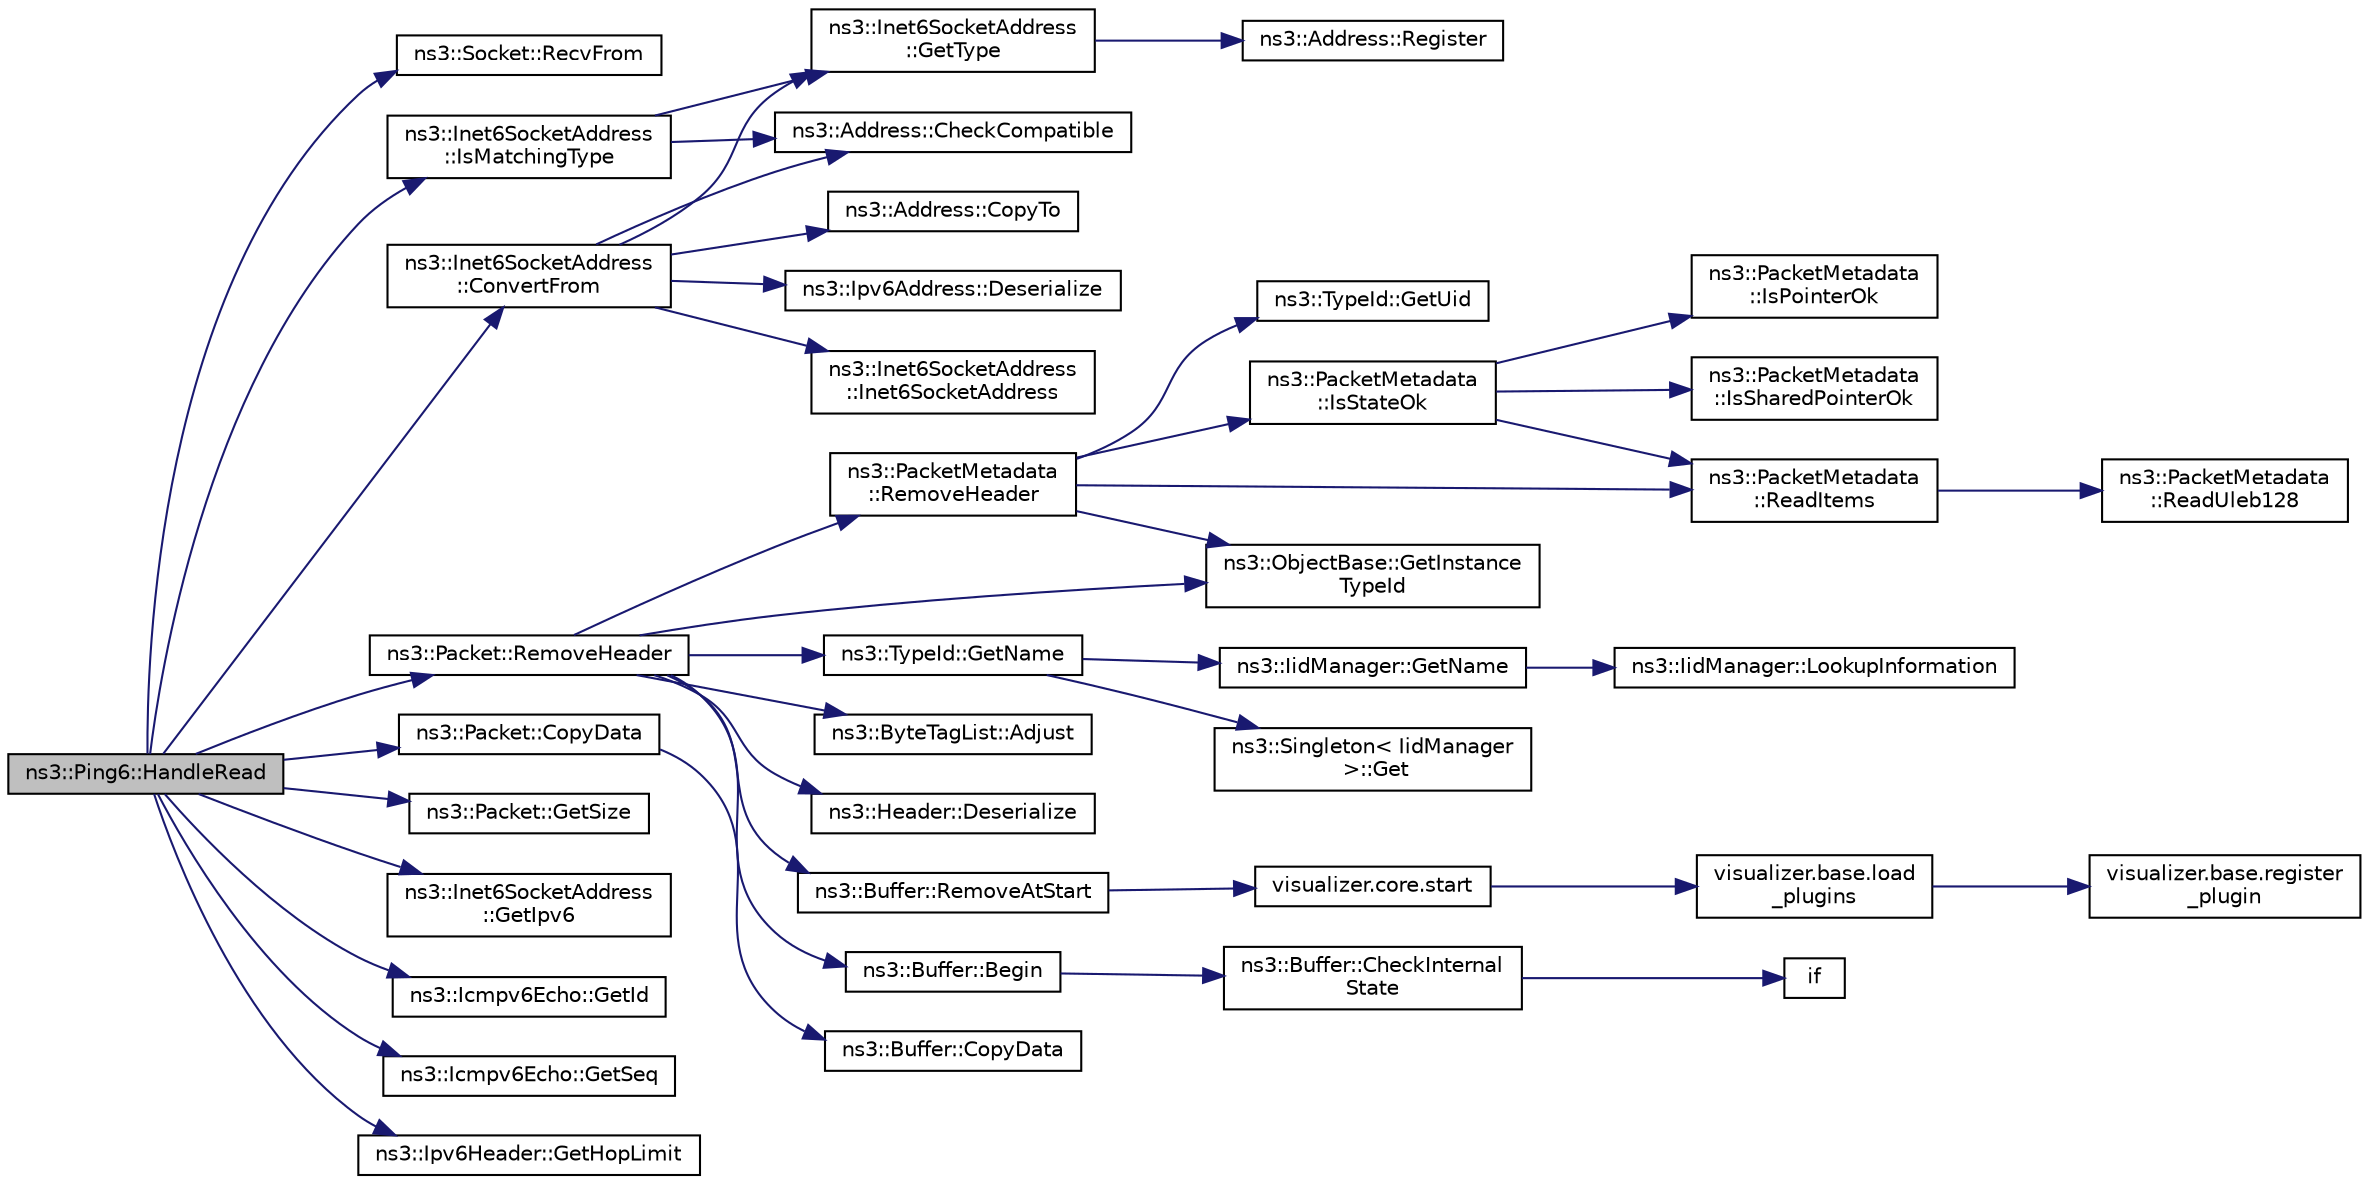 digraph "ns3::Ping6::HandleRead"
{
  edge [fontname="Helvetica",fontsize="10",labelfontname="Helvetica",labelfontsize="10"];
  node [fontname="Helvetica",fontsize="10",shape=record];
  rankdir="LR";
  Node1 [label="ns3::Ping6::HandleRead",height=0.2,width=0.4,color="black", fillcolor="grey75", style="filled", fontcolor="black"];
  Node1 -> Node2 [color="midnightblue",fontsize="10",style="solid"];
  Node2 [label="ns3::Socket::RecvFrom",height=0.2,width=0.4,color="black", fillcolor="white", style="filled",URL="$d9/df2/classns3_1_1Socket.html#af22378d7af9a2745a9eada20210da215",tooltip="Read a single packet from the socket and retrieve the sender address. "];
  Node1 -> Node3 [color="midnightblue",fontsize="10",style="solid"];
  Node3 [label="ns3::Inet6SocketAddress\l::IsMatchingType",height=0.2,width=0.4,color="black", fillcolor="white", style="filled",URL="$d7/d31/classns3_1_1Inet6SocketAddress.html#a4d928c54affbfb530a12076d6d7e0540",tooltip="If the address match. "];
  Node3 -> Node4 [color="midnightblue",fontsize="10",style="solid"];
  Node4 [label="ns3::Address::CheckCompatible",height=0.2,width=0.4,color="black", fillcolor="white", style="filled",URL="$d2/d5f/classns3_1_1Address.html#a38688466338cf075e21fe45f7207c51f"];
  Node3 -> Node5 [color="midnightblue",fontsize="10",style="solid"];
  Node5 [label="ns3::Inet6SocketAddress\l::GetType",height=0.2,width=0.4,color="black", fillcolor="white", style="filled",URL="$d7/d31/classns3_1_1Inet6SocketAddress.html#a92ecdd9962a0384fd374be86d6a18060",tooltip="Get the type. "];
  Node5 -> Node6 [color="midnightblue",fontsize="10",style="solid"];
  Node6 [label="ns3::Address::Register",height=0.2,width=0.4,color="black", fillcolor="white", style="filled",URL="$d2/d5f/classns3_1_1Address.html#a75d239c79bb3c39d64a8db4f2d3d9b20"];
  Node1 -> Node7 [color="midnightblue",fontsize="10",style="solid"];
  Node7 [label="ns3::Inet6SocketAddress\l::ConvertFrom",height=0.2,width=0.4,color="black", fillcolor="white", style="filled",URL="$d7/d31/classns3_1_1Inet6SocketAddress.html#a2177c66e1bcf17c85dcffb9d2a971f5a",tooltip="Convert the address to a InetSocketAddress. "];
  Node7 -> Node4 [color="midnightblue",fontsize="10",style="solid"];
  Node7 -> Node5 [color="midnightblue",fontsize="10",style="solid"];
  Node7 -> Node8 [color="midnightblue",fontsize="10",style="solid"];
  Node8 [label="ns3::Address::CopyTo",height=0.2,width=0.4,color="black", fillcolor="white", style="filled",URL="$d2/d5f/classns3_1_1Address.html#a6d2f5089f145dc5ce1e20abc263d511d",tooltip="Copy the address bytes into a buffer. "];
  Node7 -> Node9 [color="midnightblue",fontsize="10",style="solid"];
  Node9 [label="ns3::Ipv6Address::Deserialize",height=0.2,width=0.4,color="black", fillcolor="white", style="filled",URL="$d5/de6/classns3_1_1Ipv6Address.html#a5c6a183643ab8f7371bd490ac22c4ffc",tooltip="Deserialize this address. "];
  Node7 -> Node10 [color="midnightblue",fontsize="10",style="solid"];
  Node10 [label="ns3::Inet6SocketAddress\l::Inet6SocketAddress",height=0.2,width=0.4,color="black", fillcolor="white", style="filled",URL="$d7/d31/classns3_1_1Inet6SocketAddress.html#a33435953a9ae4930e4cb4d8fbe592709",tooltip="Constructor. "];
  Node1 -> Node11 [color="midnightblue",fontsize="10",style="solid"];
  Node11 [label="ns3::Packet::RemoveHeader",height=0.2,width=0.4,color="black", fillcolor="white", style="filled",URL="$dd/d7a/classns3_1_1Packet.html#a0961eccf975d75f902d40956c93ba63e",tooltip="Deserialize and remove the header from the internal buffer. "];
  Node11 -> Node12 [color="midnightblue",fontsize="10",style="solid"];
  Node12 [label="ns3::Header::Deserialize",height=0.2,width=0.4,color="black", fillcolor="white", style="filled",URL="$d6/dae/classns3_1_1Header.html#a78be9400bb66b2a8543606f395ef5396"];
  Node11 -> Node13 [color="midnightblue",fontsize="10",style="solid"];
  Node13 [label="ns3::Buffer::Begin",height=0.2,width=0.4,color="black", fillcolor="white", style="filled",URL="$da/d85/classns3_1_1Buffer.html#a893d4bf50df13e730b6cd0fda91b967f"];
  Node13 -> Node14 [color="midnightblue",fontsize="10",style="solid"];
  Node14 [label="ns3::Buffer::CheckInternal\lState",height=0.2,width=0.4,color="black", fillcolor="white", style="filled",URL="$da/d85/classns3_1_1Buffer.html#a6202ce7f1ecc1fc7a14cc13017375d14",tooltip="Checks the internal buffer structures consistency. "];
  Node14 -> Node15 [color="midnightblue",fontsize="10",style="solid"];
  Node15 [label="if",height=0.2,width=0.4,color="black", fillcolor="white", style="filled",URL="$d8/d0e/loss__ITU1238_8m.html#a419d895abe1313c35fa353c93802647e"];
  Node11 -> Node16 [color="midnightblue",fontsize="10",style="solid"];
  Node16 [label="ns3::ObjectBase::GetInstance\lTypeId",height=0.2,width=0.4,color="black", fillcolor="white", style="filled",URL="$d2/dac/classns3_1_1ObjectBase.html#abe5b43a6f5b99a92a4c3122db31f06fb"];
  Node11 -> Node17 [color="midnightblue",fontsize="10",style="solid"];
  Node17 [label="ns3::TypeId::GetName",height=0.2,width=0.4,color="black", fillcolor="white", style="filled",URL="$d6/d11/classns3_1_1TypeId.html#aa3c41c79ae428b3cb396a9c6bb3ef314"];
  Node17 -> Node18 [color="midnightblue",fontsize="10",style="solid"];
  Node18 [label="ns3::Singleton\< IidManager\l \>::Get",height=0.2,width=0.4,color="black", fillcolor="white", style="filled",URL="$d8/d77/classns3_1_1Singleton.html#a80a2cd3c25a27ea72add7a9f7a141ffa"];
  Node17 -> Node19 [color="midnightblue",fontsize="10",style="solid"];
  Node19 [label="ns3::IidManager::GetName",height=0.2,width=0.4,color="black", fillcolor="white", style="filled",URL="$d4/d1c/classns3_1_1IidManager.html#a5d68d0f0f44594dcdec239dbdb5bf53c"];
  Node19 -> Node20 [color="midnightblue",fontsize="10",style="solid"];
  Node20 [label="ns3::IidManager::LookupInformation",height=0.2,width=0.4,color="black", fillcolor="white", style="filled",URL="$d4/d1c/classns3_1_1IidManager.html#a6b1f4ba2815dba27a377e8a8db2384cf"];
  Node11 -> Node21 [color="midnightblue",fontsize="10",style="solid"];
  Node21 [label="ns3::Buffer::RemoveAtStart",height=0.2,width=0.4,color="black", fillcolor="white", style="filled",URL="$da/d85/classns3_1_1Buffer.html#adeecbb3e8f518aec6fee0437578ade4b"];
  Node21 -> Node22 [color="midnightblue",fontsize="10",style="solid"];
  Node22 [label="visualizer.core.start",height=0.2,width=0.4,color="black", fillcolor="white", style="filled",URL="$df/d6c/namespacevisualizer_1_1core.html#a2a35e5d8a34af358b508dac8635754e0"];
  Node22 -> Node23 [color="midnightblue",fontsize="10",style="solid"];
  Node23 [label="visualizer.base.load\l_plugins",height=0.2,width=0.4,color="black", fillcolor="white", style="filled",URL="$d4/d39/namespacevisualizer_1_1base.html#ad171497a5ff1afe0a73bedaebf35448f"];
  Node23 -> Node24 [color="midnightblue",fontsize="10",style="solid"];
  Node24 [label="visualizer.base.register\l_plugin",height=0.2,width=0.4,color="black", fillcolor="white", style="filled",URL="$d4/d39/namespacevisualizer_1_1base.html#a6b0ffcff1e17ec4027496f50177e5b9e"];
  Node11 -> Node25 [color="midnightblue",fontsize="10",style="solid"];
  Node25 [label="ns3::ByteTagList::Adjust",height=0.2,width=0.4,color="black", fillcolor="white", style="filled",URL="$dd/d64/classns3_1_1ByteTagList.html#a1fec06d7e6daaf8039cf2a148e4090f2"];
  Node11 -> Node26 [color="midnightblue",fontsize="10",style="solid"];
  Node26 [label="ns3::PacketMetadata\l::RemoveHeader",height=0.2,width=0.4,color="black", fillcolor="white", style="filled",URL="$d1/db1/classns3_1_1PacketMetadata.html#afa8a589ec783d4998516d7f39f21242d",tooltip="Remove an header. "];
  Node26 -> Node16 [color="midnightblue",fontsize="10",style="solid"];
  Node26 -> Node27 [color="midnightblue",fontsize="10",style="solid"];
  Node27 [label="ns3::TypeId::GetUid",height=0.2,width=0.4,color="black", fillcolor="white", style="filled",URL="$d6/d11/classns3_1_1TypeId.html#acd3e41de6340d06299f4fd63e2ed8da0"];
  Node26 -> Node28 [color="midnightblue",fontsize="10",style="solid"];
  Node28 [label="ns3::PacketMetadata\l::IsStateOk",height=0.2,width=0.4,color="black", fillcolor="white", style="filled",URL="$d1/db1/classns3_1_1PacketMetadata.html#a208d3163e28704438cdd4d30318e489c",tooltip="Check if the metadata state is ok. "];
  Node28 -> Node29 [color="midnightblue",fontsize="10",style="solid"];
  Node29 [label="ns3::PacketMetadata\l::IsPointerOk",height=0.2,width=0.4,color="black", fillcolor="white", style="filled",URL="$d1/db1/classns3_1_1PacketMetadata.html#acf15fba7d020ebd77591619b5ad273c5",tooltip="Check if the position is valid. "];
  Node28 -> Node30 [color="midnightblue",fontsize="10",style="solid"];
  Node30 [label="ns3::PacketMetadata\l::ReadItems",height=0.2,width=0.4,color="black", fillcolor="white", style="filled",URL="$d1/db1/classns3_1_1PacketMetadata.html#a3719ad2c32313a9a1c74462322e8b517",tooltip="Read items. "];
  Node30 -> Node31 [color="midnightblue",fontsize="10",style="solid"];
  Node31 [label="ns3::PacketMetadata\l::ReadUleb128",height=0.2,width=0.4,color="black", fillcolor="white", style="filled",URL="$d1/db1/classns3_1_1PacketMetadata.html#a7ae75db766a843dbee8960ae8cbf23ee",tooltip="Read a ULEB128 (Unsigned Little Endian Base 128) coded number. "];
  Node28 -> Node32 [color="midnightblue",fontsize="10",style="solid"];
  Node32 [label="ns3::PacketMetadata\l::IsSharedPointerOk",height=0.2,width=0.4,color="black", fillcolor="white", style="filled",URL="$d1/db1/classns3_1_1PacketMetadata.html#ae62c5bb3dce611a0f8c5e9ba3ba8e26e",tooltip="Check if the position is valid. "];
  Node26 -> Node30 [color="midnightblue",fontsize="10",style="solid"];
  Node1 -> Node33 [color="midnightblue",fontsize="10",style="solid"];
  Node33 [label="ns3::Packet::CopyData",height=0.2,width=0.4,color="black", fillcolor="white", style="filled",URL="$dd/d7a/classns3_1_1Packet.html#a5a6d304b9e0d90733919ffe224b98f0d",tooltip="Copy the packet contents to a byte buffer. "];
  Node33 -> Node34 [color="midnightblue",fontsize="10",style="solid"];
  Node34 [label="ns3::Buffer::CopyData",height=0.2,width=0.4,color="black", fillcolor="white", style="filled",URL="$da/d85/classns3_1_1Buffer.html#aec4a3fd349f94e449b4b2d14dd964a4c"];
  Node1 -> Node35 [color="midnightblue",fontsize="10",style="solid"];
  Node35 [label="ns3::Packet::GetSize",height=0.2,width=0.4,color="black", fillcolor="white", style="filled",URL="$dd/d7a/classns3_1_1Packet.html#a462855c9929954d4301a4edfe55f4f1c",tooltip="Returns the the size in bytes of the packet (including the zero-filled initial payload). "];
  Node1 -> Node36 [color="midnightblue",fontsize="10",style="solid"];
  Node36 [label="ns3::Inet6SocketAddress\l::GetIpv6",height=0.2,width=0.4,color="black", fillcolor="white", style="filled",URL="$d7/d31/classns3_1_1Inet6SocketAddress.html#a19c83458e1e61d5accd19bec5afb254e",tooltip="Get the IPv6 address. "];
  Node1 -> Node37 [color="midnightblue",fontsize="10",style="solid"];
  Node37 [label="ns3::Icmpv6Echo::GetId",height=0.2,width=0.4,color="black", fillcolor="white", style="filled",URL="$d6/d5b/classns3_1_1Icmpv6Echo.html#ad1190ed2fdbc21dcd34c3fd6800a3ee0",tooltip="Get the ID of the packet. "];
  Node1 -> Node38 [color="midnightblue",fontsize="10",style="solid"];
  Node38 [label="ns3::Icmpv6Echo::GetSeq",height=0.2,width=0.4,color="black", fillcolor="white", style="filled",URL="$d6/d5b/classns3_1_1Icmpv6Echo.html#ad5de3cb93d5a8e12e000e7a00a3bdd93",tooltip="Get the sequence number. "];
  Node1 -> Node39 [color="midnightblue",fontsize="10",style="solid"];
  Node39 [label="ns3::Ipv6Header::GetHopLimit",height=0.2,width=0.4,color="black", fillcolor="white", style="filled",URL="$d8/d5d/classns3_1_1Ipv6Header.html#adf9e577228bd7dca1e1192514b8ba8ab",tooltip="Get the \"Hop limit\" field (TTL). "];
}
